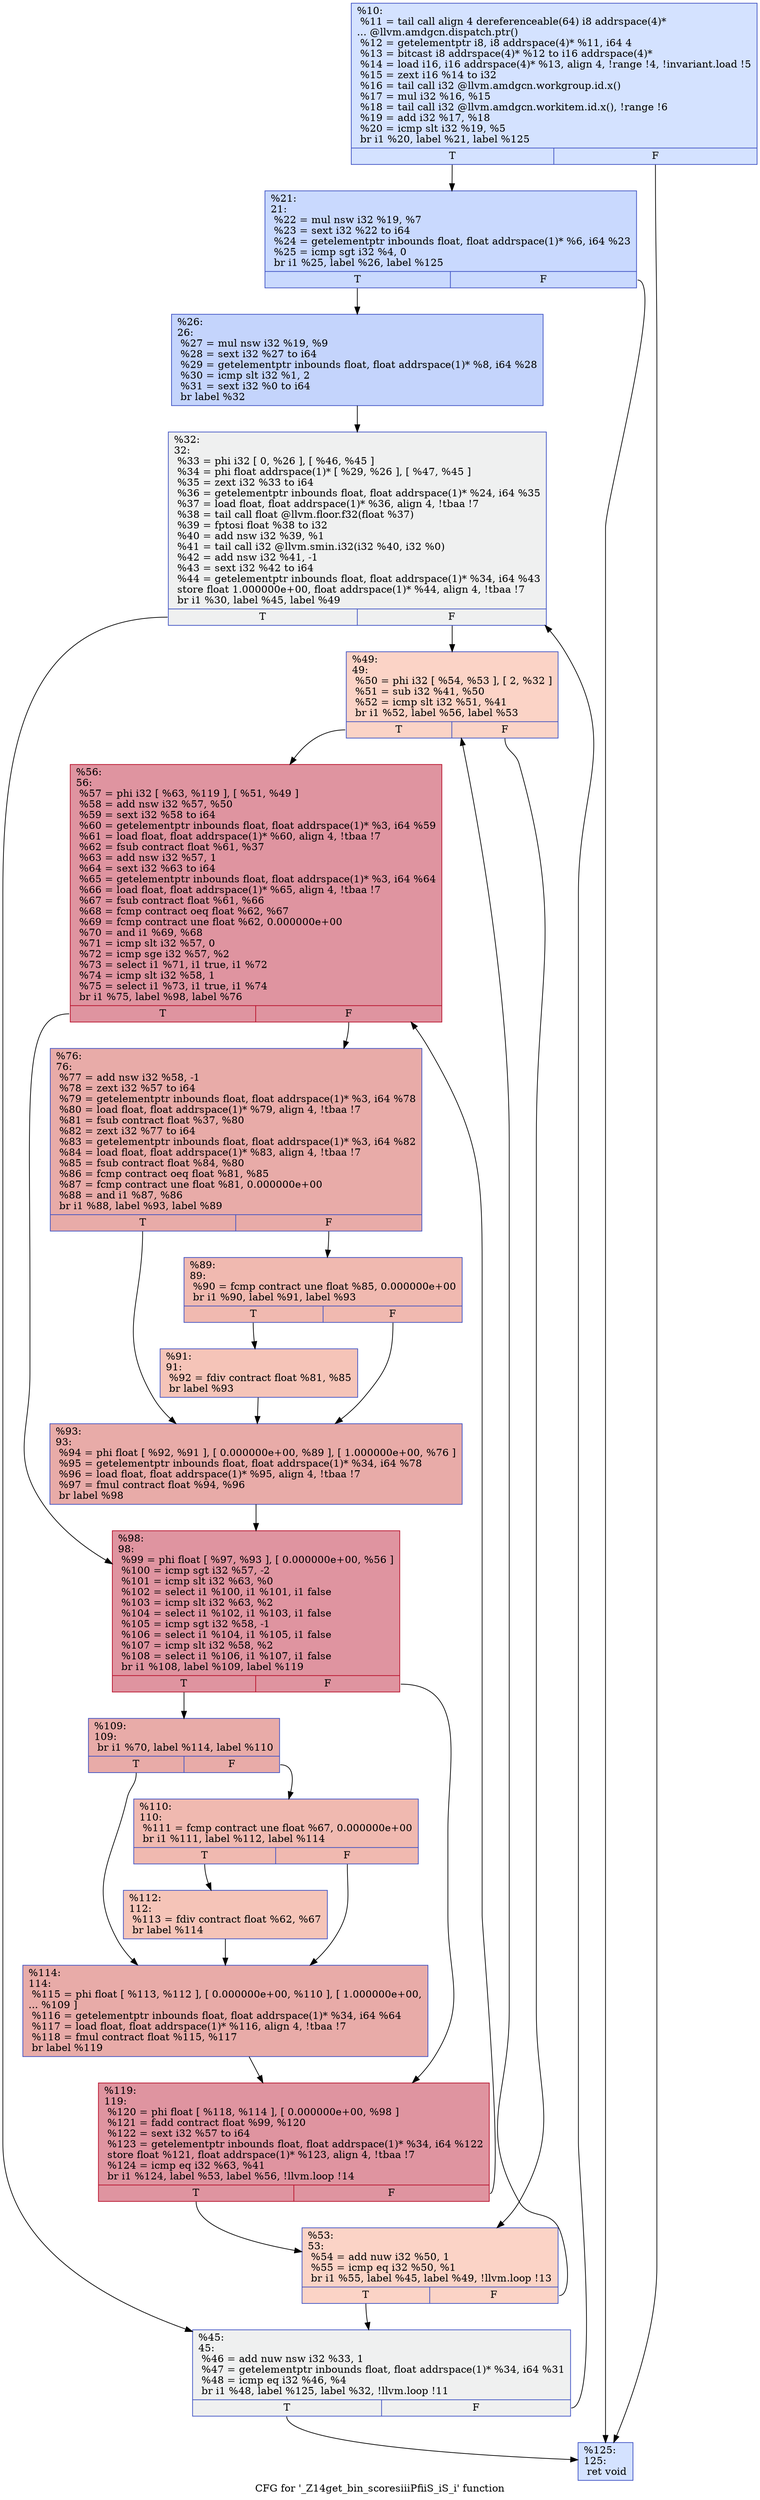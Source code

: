 digraph "CFG for '_Z14get_bin_scoresiiiPfiiS_iS_i' function" {
	label="CFG for '_Z14get_bin_scoresiiiPfiiS_iS_i' function";

	Node0x4ff8c90 [shape=record,color="#3d50c3ff", style=filled, fillcolor="#9ebeff70",label="{%10:\l  %11 = tail call align 4 dereferenceable(64) i8 addrspace(4)*\l... @llvm.amdgcn.dispatch.ptr()\l  %12 = getelementptr i8, i8 addrspace(4)* %11, i64 4\l  %13 = bitcast i8 addrspace(4)* %12 to i16 addrspace(4)*\l  %14 = load i16, i16 addrspace(4)* %13, align 4, !range !4, !invariant.load !5\l  %15 = zext i16 %14 to i32\l  %16 = tail call i32 @llvm.amdgcn.workgroup.id.x()\l  %17 = mul i32 %16, %15\l  %18 = tail call i32 @llvm.amdgcn.workitem.id.x(), !range !6\l  %19 = add i32 %17, %18\l  %20 = icmp slt i32 %19, %5\l  br i1 %20, label %21, label %125\l|{<s0>T|<s1>F}}"];
	Node0x4ff8c90:s0 -> Node0x4ffb740;
	Node0x4ff8c90:s1 -> Node0x4ffb7d0;
	Node0x4ffb740 [shape=record,color="#3d50c3ff", style=filled, fillcolor="#85a8fc70",label="{%21:\l21:                                               \l  %22 = mul nsw i32 %19, %7\l  %23 = sext i32 %22 to i64\l  %24 = getelementptr inbounds float, float addrspace(1)* %6, i64 %23\l  %25 = icmp sgt i32 %4, 0\l  br i1 %25, label %26, label %125\l|{<s0>T|<s1>F}}"];
	Node0x4ffb740:s0 -> Node0x4ffbb40;
	Node0x4ffb740:s1 -> Node0x4ffb7d0;
	Node0x4ffbb40 [shape=record,color="#3d50c3ff", style=filled, fillcolor="#7a9df870",label="{%26:\l26:                                               \l  %27 = mul nsw i32 %19, %9\l  %28 = sext i32 %27 to i64\l  %29 = getelementptr inbounds float, float addrspace(1)* %8, i64 %28\l  %30 = icmp slt i32 %1, 2\l  %31 = sext i32 %0 to i64\l  br label %32\l}"];
	Node0x4ffbb40 -> Node0x4ffbf10;
	Node0x4ffbf10 [shape=record,color="#3d50c3ff", style=filled, fillcolor="#dbdcde70",label="{%32:\l32:                                               \l  %33 = phi i32 [ 0, %26 ], [ %46, %45 ]\l  %34 = phi float addrspace(1)* [ %29, %26 ], [ %47, %45 ]\l  %35 = zext i32 %33 to i64\l  %36 = getelementptr inbounds float, float addrspace(1)* %24, i64 %35\l  %37 = load float, float addrspace(1)* %36, align 4, !tbaa !7\l  %38 = tail call float @llvm.floor.f32(float %37)\l  %39 = fptosi float %38 to i32\l  %40 = add nsw i32 %39, %1\l  %41 = tail call i32 @llvm.smin.i32(i32 %40, i32 %0)\l  %42 = add nsw i32 %41, -1\l  %43 = sext i32 %42 to i64\l  %44 = getelementptr inbounds float, float addrspace(1)* %34, i64 %43\l  store float 1.000000e+00, float addrspace(1)* %44, align 4, !tbaa !7\l  br i1 %30, label %45, label %49\l|{<s0>T|<s1>F}}"];
	Node0x4ffbf10:s0 -> Node0x4ffb1c0;
	Node0x4ffbf10:s1 -> Node0x4ffde80;
	Node0x4ffb1c0 [shape=record,color="#3d50c3ff", style=filled, fillcolor="#dbdcde70",label="{%45:\l45:                                               \l  %46 = add nuw nsw i32 %33, 1\l  %47 = getelementptr inbounds float, float addrspace(1)* %34, i64 %31\l  %48 = icmp eq i32 %46, %4\l  br i1 %48, label %125, label %32, !llvm.loop !11\l|{<s0>T|<s1>F}}"];
	Node0x4ffb1c0:s0 -> Node0x4ffb7d0;
	Node0x4ffb1c0:s1 -> Node0x4ffbf10;
	Node0x4ffde80 [shape=record,color="#3d50c3ff", style=filled, fillcolor="#f59c7d70",label="{%49:\l49:                                               \l  %50 = phi i32 [ %54, %53 ], [ 2, %32 ]\l  %51 = sub i32 %41, %50\l  %52 = icmp slt i32 %51, %41\l  br i1 %52, label %56, label %53\l|{<s0>T|<s1>F}}"];
	Node0x4ffde80:s0 -> Node0x4ffe540;
	Node0x4ffde80:s1 -> Node0x4ffe2e0;
	Node0x4ffe2e0 [shape=record,color="#3d50c3ff", style=filled, fillcolor="#f59c7d70",label="{%53:\l53:                                               \l  %54 = add nuw i32 %50, 1\l  %55 = icmp eq i32 %50, %1\l  br i1 %55, label %45, label %49, !llvm.loop !13\l|{<s0>T|<s1>F}}"];
	Node0x4ffe2e0:s0 -> Node0x4ffb1c0;
	Node0x4ffe2e0:s1 -> Node0x4ffde80;
	Node0x4ffe540 [shape=record,color="#b70d28ff", style=filled, fillcolor="#b70d2870",label="{%56:\l56:                                               \l  %57 = phi i32 [ %63, %119 ], [ %51, %49 ]\l  %58 = add nsw i32 %57, %50\l  %59 = sext i32 %58 to i64\l  %60 = getelementptr inbounds float, float addrspace(1)* %3, i64 %59\l  %61 = load float, float addrspace(1)* %60, align 4, !tbaa !7\l  %62 = fsub contract float %61, %37\l  %63 = add nsw i32 %57, 1\l  %64 = sext i32 %63 to i64\l  %65 = getelementptr inbounds float, float addrspace(1)* %3, i64 %64\l  %66 = load float, float addrspace(1)* %65, align 4, !tbaa !7\l  %67 = fsub contract float %61, %66\l  %68 = fcmp contract oeq float %62, %67\l  %69 = fcmp contract une float %62, 0.000000e+00\l  %70 = and i1 %69, %68\l  %71 = icmp slt i32 %57, 0\l  %72 = icmp sge i32 %57, %2\l  %73 = select i1 %71, i1 true, i1 %72\l  %74 = icmp slt i32 %58, 1\l  %75 = select i1 %73, i1 true, i1 %74\l  br i1 %75, label %98, label %76\l|{<s0>T|<s1>F}}"];
	Node0x4ffe540:s0 -> Node0x4ffc170;
	Node0x4ffe540:s1 -> Node0x4fff700;
	Node0x4fff700 [shape=record,color="#3d50c3ff", style=filled, fillcolor="#cc403a70",label="{%76:\l76:                                               \l  %77 = add nsw i32 %58, -1\l  %78 = zext i32 %57 to i64\l  %79 = getelementptr inbounds float, float addrspace(1)* %3, i64 %78\l  %80 = load float, float addrspace(1)* %79, align 4, !tbaa !7\l  %81 = fsub contract float %37, %80\l  %82 = zext i32 %77 to i64\l  %83 = getelementptr inbounds float, float addrspace(1)* %3, i64 %82\l  %84 = load float, float addrspace(1)* %83, align 4, !tbaa !7\l  %85 = fsub contract float %84, %80\l  %86 = fcmp contract oeq float %81, %85\l  %87 = fcmp contract une float %81, 0.000000e+00\l  %88 = and i1 %87, %86\l  br i1 %88, label %93, label %89\l|{<s0>T|<s1>F}}"];
	Node0x4fff700:s0 -> Node0x4fffea0;
	Node0x4fff700:s1 -> Node0x4fffef0;
	Node0x4fffef0 [shape=record,color="#3d50c3ff", style=filled, fillcolor="#de614d70",label="{%89:\l89:                                               \l  %90 = fcmp contract une float %85, 0.000000e+00\l  br i1 %90, label %91, label %93\l|{<s0>T|<s1>F}}"];
	Node0x4fffef0:s0 -> Node0x50000c0;
	Node0x4fffef0:s1 -> Node0x4fffea0;
	Node0x50000c0 [shape=record,color="#3d50c3ff", style=filled, fillcolor="#e97a5f70",label="{%91:\l91:                                               \l  %92 = fdiv contract float %81, %85\l  br label %93\l}"];
	Node0x50000c0 -> Node0x4fffea0;
	Node0x4fffea0 [shape=record,color="#3d50c3ff", style=filled, fillcolor="#cc403a70",label="{%93:\l93:                                               \l  %94 = phi float [ %92, %91 ], [ 0.000000e+00, %89 ], [ 1.000000e+00, %76 ]\l  %95 = getelementptr inbounds float, float addrspace(1)* %34, i64 %78\l  %96 = load float, float addrspace(1)* %95, align 4, !tbaa !7\l  %97 = fmul contract float %94, %96\l  br label %98\l}"];
	Node0x4fffea0 -> Node0x4ffc170;
	Node0x4ffc170 [shape=record,color="#b70d28ff", style=filled, fillcolor="#b70d2870",label="{%98:\l98:                                               \l  %99 = phi float [ %97, %93 ], [ 0.000000e+00, %56 ]\l  %100 = icmp sgt i32 %57, -2\l  %101 = icmp slt i32 %63, %0\l  %102 = select i1 %100, i1 %101, i1 false\l  %103 = icmp slt i32 %63, %2\l  %104 = select i1 %102, i1 %103, i1 false\l  %105 = icmp sgt i32 %58, -1\l  %106 = select i1 %104, i1 %105, i1 false\l  %107 = icmp slt i32 %58, %2\l  %108 = select i1 %106, i1 %107, i1 false\l  br i1 %108, label %109, label %119\l|{<s0>T|<s1>F}}"];
	Node0x4ffc170:s0 -> Node0x5000c10;
	Node0x4ffc170:s1 -> Node0x4ffe910;
	Node0x5000c10 [shape=record,color="#3d50c3ff", style=filled, fillcolor="#cc403a70",label="{%109:\l109:                                              \l  br i1 %70, label %114, label %110\l|{<s0>T|<s1>F}}"];
	Node0x5000c10:s0 -> Node0x5000d10;
	Node0x5000c10:s1 -> Node0x5000d60;
	Node0x5000d60 [shape=record,color="#3d50c3ff", style=filled, fillcolor="#de614d70",label="{%110:\l110:                                              \l  %111 = fcmp contract une float %67, 0.000000e+00\l  br i1 %111, label %112, label %114\l|{<s0>T|<s1>F}}"];
	Node0x5000d60:s0 -> Node0x5000ef0;
	Node0x5000d60:s1 -> Node0x5000d10;
	Node0x5000ef0 [shape=record,color="#3d50c3ff", style=filled, fillcolor="#e97a5f70",label="{%112:\l112:                                              \l  %113 = fdiv contract float %62, %67\l  br label %114\l}"];
	Node0x5000ef0 -> Node0x5000d10;
	Node0x5000d10 [shape=record,color="#3d50c3ff", style=filled, fillcolor="#cc403a70",label="{%114:\l114:                                              \l  %115 = phi float [ %113, %112 ], [ 0.000000e+00, %110 ], [ 1.000000e+00,\l... %109 ]\l  %116 = getelementptr inbounds float, float addrspace(1)* %34, i64 %64\l  %117 = load float, float addrspace(1)* %116, align 4, !tbaa !7\l  %118 = fmul contract float %115, %117\l  br label %119\l}"];
	Node0x5000d10 -> Node0x4ffe910;
	Node0x4ffe910 [shape=record,color="#b70d28ff", style=filled, fillcolor="#b70d2870",label="{%119:\l119:                                              \l  %120 = phi float [ %118, %114 ], [ 0.000000e+00, %98 ]\l  %121 = fadd contract float %99, %120\l  %122 = sext i32 %57 to i64\l  %123 = getelementptr inbounds float, float addrspace(1)* %34, i64 %122\l  store float %121, float addrspace(1)* %123, align 4, !tbaa !7\l  %124 = icmp eq i32 %63, %41\l  br i1 %124, label %53, label %56, !llvm.loop !14\l|{<s0>T|<s1>F}}"];
	Node0x4ffe910:s0 -> Node0x4ffe2e0;
	Node0x4ffe910:s1 -> Node0x4ffe540;
	Node0x4ffb7d0 [shape=record,color="#3d50c3ff", style=filled, fillcolor="#9ebeff70",label="{%125:\l125:                                              \l  ret void\l}"];
}
